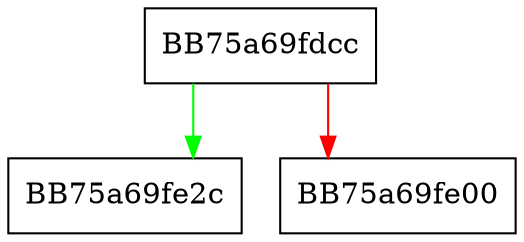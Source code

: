 digraph SandboxScanStreamBuffer {
  node [shape="box"];
  graph [splines=ortho];
  BB75a69fdcc -> BB75a69fe2c [color="green"];
  BB75a69fdcc -> BB75a69fe00 [color="red"];
}